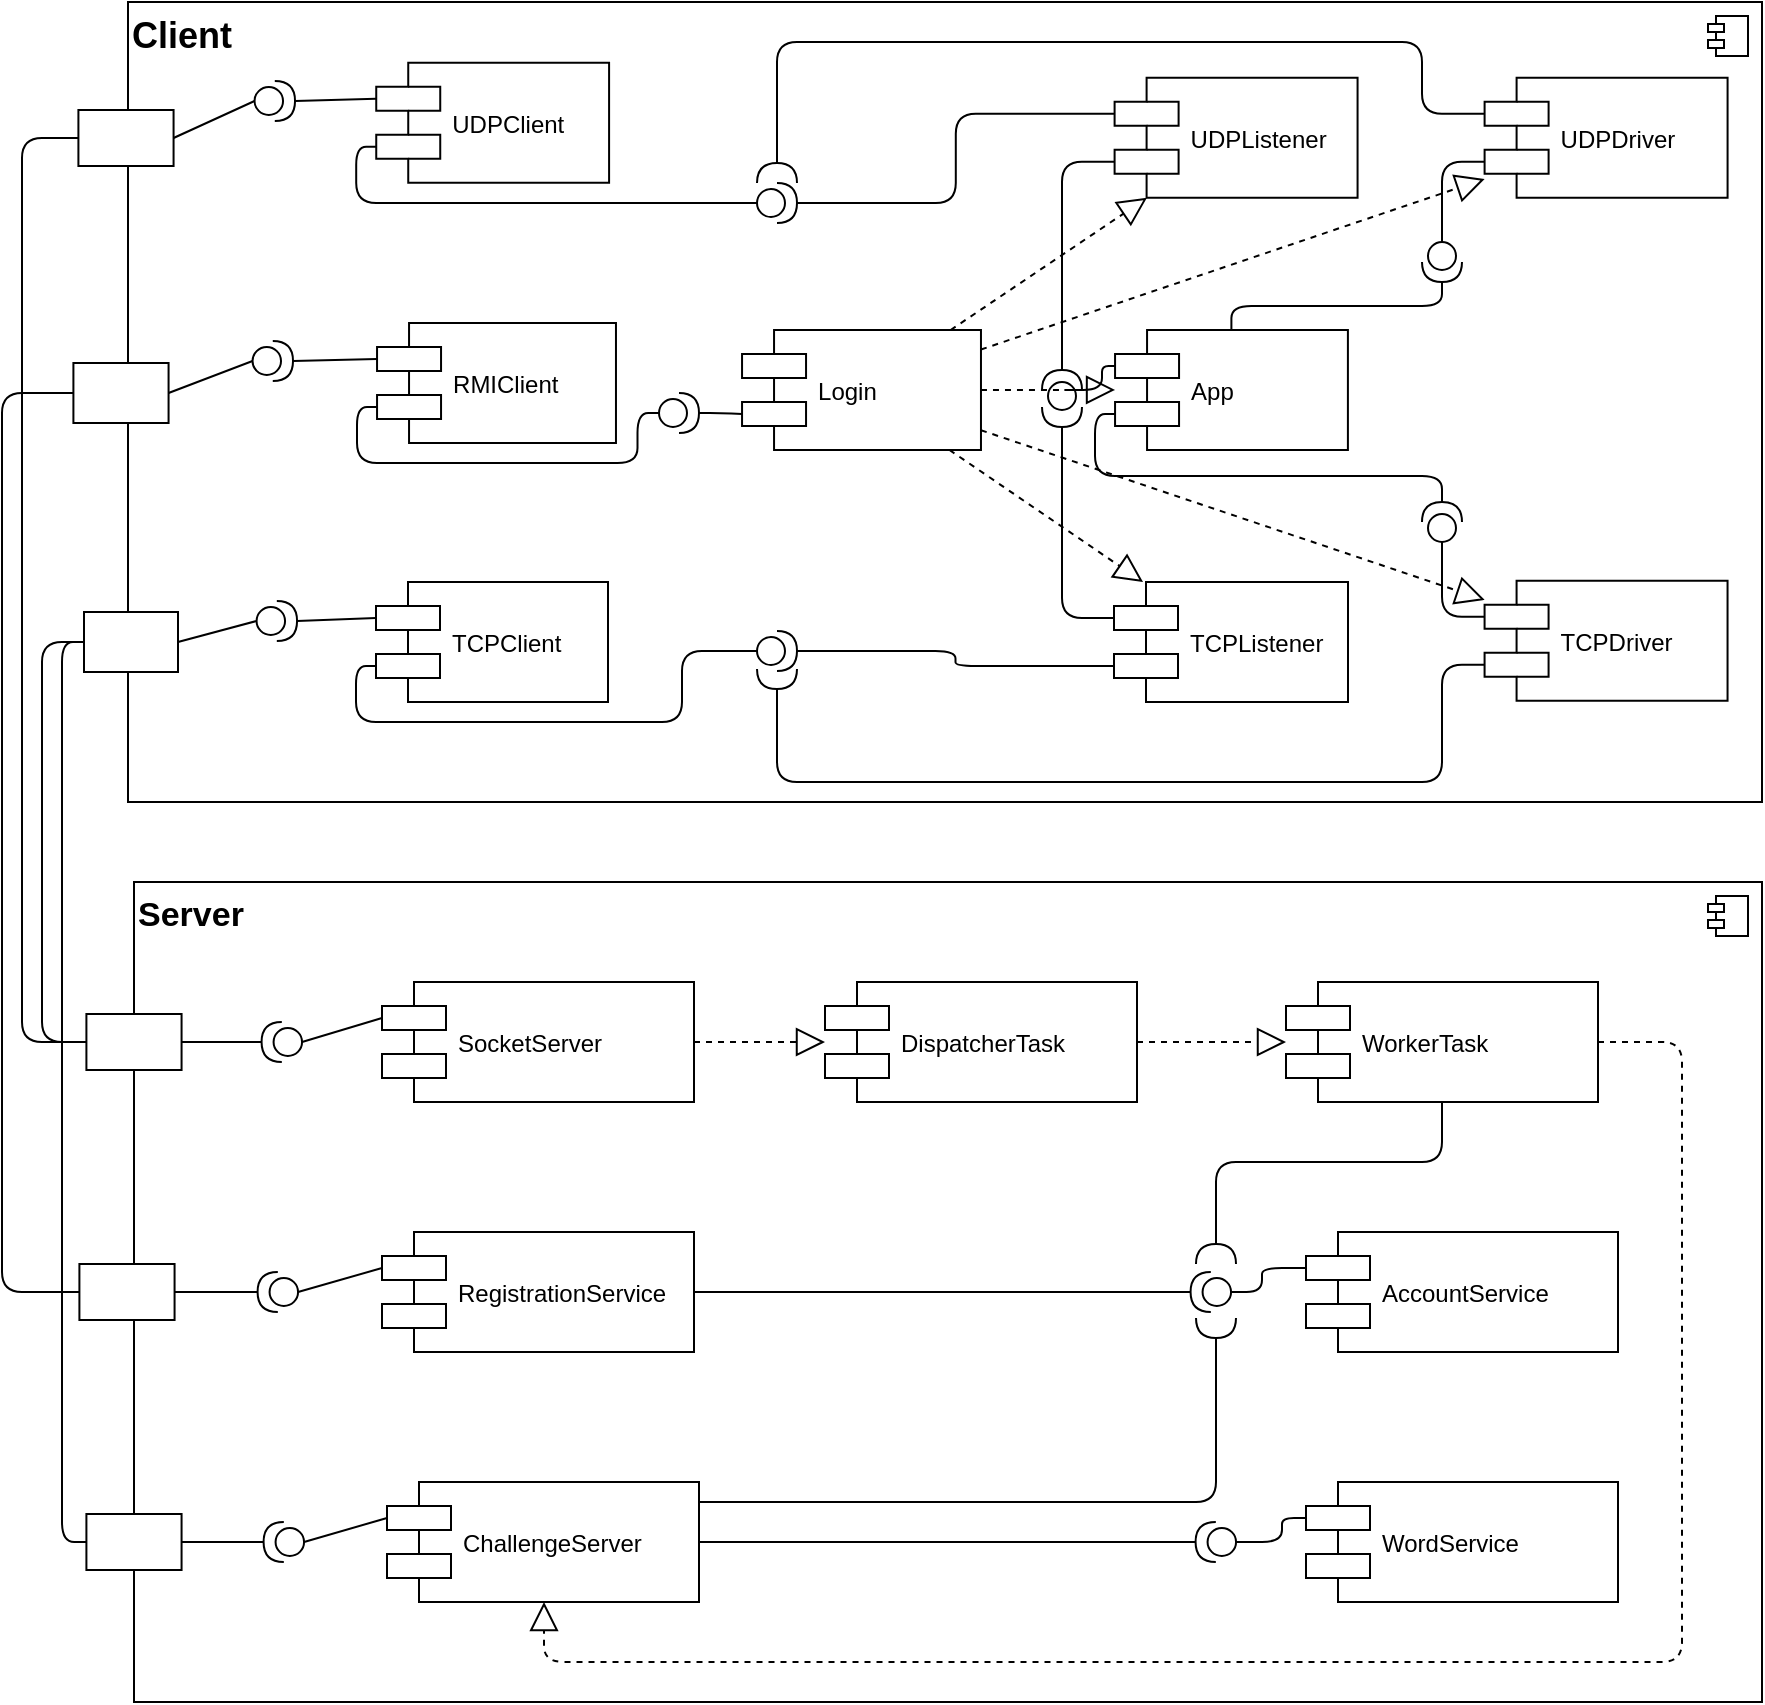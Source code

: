 <mxfile version="11.1.4" type="device"><diagram id="-cKAZ6zbgJpzqWjZ4zTO" name="Page-1"><mxGraphModel dx="2678" dy="595" grid="1" gridSize="10" guides="1" tooltips="1" connect="1" arrows="1" fold="1" page="1" pageScale="1" pageWidth="827" pageHeight="1169" math="0" shadow="0"><root><mxCell id="0"/><mxCell id="1" parent="0"/><mxCell id="WtauOE3l_HjX1qtkP23D-1" value="&lt;b style=&quot;font-size: 18px&quot;&gt;Client&lt;/b&gt;" style="html=1;verticalAlign=top;align=left;" parent="1" vertex="1"><mxGeometry x="-827" width="817" height="400" as="geometry"/></mxCell><mxCell id="WtauOE3l_HjX1qtkP23D-2" value="" style="shape=component;jettyWidth=8;jettyHeight=4;" parent="WtauOE3l_HjX1qtkP23D-1" vertex="1"><mxGeometry x="1" width="20" height="20" relative="1" as="geometry"><mxPoint x="-27" y="7" as="offset"/></mxGeometry></mxCell><mxCell id="WtauOE3l_HjX1qtkP23D-3" value="TCPClient" style="shape=component;align=left;spacingLeft=36;" parent="WtauOE3l_HjX1qtkP23D-1" vertex="1"><mxGeometry x="124" y="290" width="116" height="60" as="geometry"/></mxCell><mxCell id="WtauOE3l_HjX1qtkP23D-4" value="UDPClient" style="shape=component;align=left;spacingLeft=36;" parent="WtauOE3l_HjX1qtkP23D-1" vertex="1"><mxGeometry x="124.119" y="30.435" width="116.425" height="60" as="geometry"/></mxCell><mxCell id="WtauOE3l_HjX1qtkP23D-5" value="TCPListener" style="shape=component;align=left;spacingLeft=36;" parent="WtauOE3l_HjX1qtkP23D-1" vertex="1"><mxGeometry x="493" y="290" width="117" height="60" as="geometry"/></mxCell><mxCell id="WtauOE3l_HjX1qtkP23D-6" value="UDPListener" style="shape=component;align=left;spacingLeft=36;" parent="WtauOE3l_HjX1qtkP23D-1" vertex="1"><mxGeometry x="493.298" y="37.935" width="121.487" height="60" as="geometry"/></mxCell><mxCell id="WtauOE3l_HjX1qtkP23D-7" value="App" style="shape=component;align=left;spacingLeft=36;" parent="WtauOE3l_HjX1qtkP23D-1" vertex="1"><mxGeometry x="493.531" y="163.978" width="116.425" height="60" as="geometry"/></mxCell><mxCell id="WtauOE3l_HjX1qtkP23D-8" value="UDPDriver" style="shape=component;align=left;spacingLeft=36;" parent="WtauOE3l_HjX1qtkP23D-1" vertex="1"><mxGeometry x="678.302" y="37.935" width="121.487" height="60" as="geometry"/></mxCell><mxCell id="WtauOE3l_HjX1qtkP23D-17" value="TCPDriver" style="shape=component;align=left;spacingLeft=36;" parent="WtauOE3l_HjX1qtkP23D-1" vertex="1"><mxGeometry x="678.29" y="289.391" width="121.487" height="60" as="geometry"/></mxCell><mxCell id="C3NnyPI6PQAR28--9Ix--26" value="RMIClient" style="shape=component;align=left;spacingLeft=36;" parent="WtauOE3l_HjX1qtkP23D-1" vertex="1"><mxGeometry x="124.524" y="160.5" width="119.462" height="60" as="geometry"/></mxCell><mxCell id="C3NnyPI6PQAR28--9Ix--27" value="" style="rounded=0;whiteSpace=wrap;html=1;fontSize=13;align=left;" parent="WtauOE3l_HjX1qtkP23D-1" vertex="1"><mxGeometry x="-24.797" y="54" width="47.582" height="28" as="geometry"/></mxCell><mxCell id="C3NnyPI6PQAR28--9Ix--29" value="" style="rounded=0;whiteSpace=wrap;html=1;fontSize=13;align=left;" parent="WtauOE3l_HjX1qtkP23D-1" vertex="1"><mxGeometry x="-27.297" y="180.5" width="47.582" height="30" as="geometry"/></mxCell><mxCell id="C3NnyPI6PQAR28--9Ix--31" value="&lt;span style=&quot;font-family: &amp;#34;helvetica&amp;#34; , &amp;#34;arial&amp;#34; , sans-serif ; font-size: 0px&quot;&gt;%3CmxGraphModel%3E%3Croot%3E%3CmxCell%20id%3D%220%22%2F%3E%3CmxCell%20id%3D%221%22%20parent%3D%220%22%2F%3E%3CmxCell%20id%3D%222%22%20value%3D%22%22%20style%3D%22rounded%3D0%3BwhiteSpace%3Dwrap%3Bhtml%3D1%3BfontSize%3D13%3Balign%3Dleft%3B%22%20vertex%3D%221%22%20parent%3D%221%22%3E%3CmxGeometry%20x%3D%22-851.297%22%20y%3D%22631%22%20width%3D%2247.582%22%20height%3D%2228%22%20as%3D%22geometry%22%2F%3E%3C%2FmxCell%3E%3C%2Froot%3E%3C%2FmxGraphModel%3E&lt;/span&gt;&lt;span style=&quot;font-family: &amp;#34;helvetica&amp;#34; , &amp;#34;arial&amp;#34; , sans-serif ; font-size: 0px&quot;&gt;%3CmxGraphModel%3E%3Croot%3E%3CmxCell%20id%3D%220%22%2F%3E%3CmxCell%20id%3D%221%22%20parent%3D%220%22%2F%3E%3CmxCell%20id%3D%222%22%20value%3D%22%22%20style%3D%22rounded%3D0%3BwhiteSpace%3Dwrap%3Bhtml%3D1%3BfontSize%3D13%3Balign%3Dleft%3B%22%20vertex%3D%221%22%20parent%3D%221%22%3E%3CmxGeometry%20x%3D%22-851.297%22%20y%3D%22631%22%20width%3D%2247.582%22%20height%3D%2228%22%20as%3D%22geometry%22%2F%3E%3C%2FmxCell%3E%3C%2Froot%3E%3C%2FmxGraphModel%3E&lt;/span&gt;" style="shape=providedRequiredInterface;html=1;verticalLabelPosition=bottom;fontSize=13;align=left;" parent="WtauOE3l_HjX1qtkP23D-1" vertex="1"><mxGeometry x="63.274" y="39.5" width="20.248" height="20" as="geometry"/></mxCell><mxCell id="C3NnyPI6PQAR28--9Ix--32" value="" style="shape=providedRequiredInterface;html=1;verticalLabelPosition=bottom;fontSize=13;align=left;" parent="WtauOE3l_HjX1qtkP23D-1" vertex="1"><mxGeometry x="62.262" y="169.5" width="20.248" height="20" as="geometry"/></mxCell><mxCell id="C3NnyPI6PQAR28--9Ix--33" value="" style="shape=providedRequiredInterface;html=1;verticalLabelPosition=bottom;fontSize=13;align=left;" parent="WtauOE3l_HjX1qtkP23D-1" vertex="1"><mxGeometry x="64.287" y="299.5" width="20.248" height="20" as="geometry"/></mxCell><mxCell id="C3NnyPI6PQAR28--9Ix--34" value="" style="endArrow=none;html=1;fontSize=13;entryX=0;entryY=0.5;entryDx=0;entryDy=0;entryPerimeter=0;exitX=1;exitY=0.5;exitDx=0;exitDy=0;" parent="WtauOE3l_HjX1qtkP23D-1" source="C3NnyPI6PQAR28--9Ix--27" target="C3NnyPI6PQAR28--9Ix--31" edge="1"><mxGeometry width="50" height="50" relative="1" as="geometry"><mxPoint x="47.582" y="480" as="sourcePoint"/><mxPoint x="98.202" y="430" as="targetPoint"/></mxGeometry></mxCell><mxCell id="C3NnyPI6PQAR28--9Ix--35" value="" style="endArrow=none;html=1;fontSize=13;entryX=0;entryY=0.5;entryDx=0;entryDy=0;entryPerimeter=0;exitX=1;exitY=0.5;exitDx=0;exitDy=0;" parent="WtauOE3l_HjX1qtkP23D-1" source="C3NnyPI6PQAR28--9Ix--29" target="C3NnyPI6PQAR28--9Ix--32" edge="1"><mxGeometry width="50" height="50" relative="1" as="geometry"><mxPoint x="33.409" y="70.5" as="sourcePoint"/><mxPoint x="73.905" y="71" as="targetPoint"/></mxGeometry></mxCell><mxCell id="C3NnyPI6PQAR28--9Ix--37" value="" style="endArrow=none;html=1;fontSize=13;entryX=0;entryY=0.3;entryDx=0;entryDy=0;exitX=1;exitY=0.5;exitDx=0;exitDy=0;exitPerimeter=0;" parent="WtauOE3l_HjX1qtkP23D-1" source="C3NnyPI6PQAR28--9Ix--31" target="WtauOE3l_HjX1qtkP23D-4" edge="1"><mxGeometry width="50" height="50" relative="1" as="geometry"><mxPoint x="33.409" y="70.5" as="sourcePoint"/><mxPoint x="73.398" y="65.5" as="targetPoint"/></mxGeometry></mxCell><mxCell id="C3NnyPI6PQAR28--9Ix--38" value="" style="endArrow=none;html=1;fontSize=13;entryX=0;entryY=0.3;entryDx=0;entryDy=0;exitX=1;exitY=0.5;exitDx=0;exitDy=0;exitPerimeter=0;" parent="WtauOE3l_HjX1qtkP23D-1" source="C3NnyPI6PQAR28--9Ix--32" target="C3NnyPI6PQAR28--9Ix--26" edge="1"><mxGeometry width="50" height="50" relative="1" as="geometry"><mxPoint x="93.646" y="59.5" as="sourcePoint"/><mxPoint x="134.243" y="58.435" as="targetPoint"/></mxGeometry></mxCell><mxCell id="C3NnyPI6PQAR28--9Ix--39" value="" style="endArrow=none;html=1;fontSize=13;entryX=0;entryY=0.3;entryDx=0;entryDy=0;exitX=1;exitY=0.5;exitDx=0;exitDy=0;exitPerimeter=0;" parent="WtauOE3l_HjX1qtkP23D-1" source="C3NnyPI6PQAR28--9Ix--33" target="WtauOE3l_HjX1qtkP23D-3" edge="1"><mxGeometry width="50" height="50" relative="1" as="geometry"><mxPoint x="103.77" y="69.5" as="sourcePoint"/><mxPoint x="144.367" y="68.435" as="targetPoint"/></mxGeometry></mxCell><mxCell id="C3NnyPI6PQAR28--9Ix--41" value="Login" style="shape=component;align=left;spacingLeft=36;" parent="WtauOE3l_HjX1qtkP23D-1" vertex="1"><mxGeometry x="307.024" y="164" width="119.462" height="60" as="geometry"/></mxCell><mxCell id="C3NnyPI6PQAR28--9Ix--42" value="" style="shape=providedRequiredInterface;html=1;verticalLabelPosition=bottom;fontSize=13;align=left;" parent="WtauOE3l_HjX1qtkP23D-1" vertex="1"><mxGeometry x="265.5" y="195.5" width="20" height="20" as="geometry"/></mxCell><mxCell id="C3NnyPI6PQAR28--9Ix--43" value="" style="endArrow=none;html=1;fontSize=13;entryX=0;entryY=0.7;entryDx=0;entryDy=0;exitX=0;exitY=0.5;exitDx=0;exitDy=0;exitPerimeter=0;edgeStyle=orthogonalEdgeStyle;elbow=vertical;" parent="WtauOE3l_HjX1qtkP23D-1" source="C3NnyPI6PQAR28--9Ix--42" target="C3NnyPI6PQAR28--9Ix--26" edge="1"><mxGeometry width="50" height="50" relative="1" as="geometry"><mxPoint x="93.522" y="59.5" as="sourcePoint"/><mxPoint x="134.119" y="58.435" as="targetPoint"/></mxGeometry></mxCell><mxCell id="C3NnyPI6PQAR28--9Ix--44" value="" style="endArrow=none;html=1;fontSize=13;entryX=0;entryY=0.7;entryDx=0;entryDy=0;exitX=1;exitY=0.5;exitDx=0;exitDy=0;exitPerimeter=0;edgeStyle=orthogonalEdgeStyle;elbow=vertical;" parent="WtauOE3l_HjX1qtkP23D-1" source="C3NnyPI6PQAR28--9Ix--42" target="C3NnyPI6PQAR28--9Ix--41" edge="1"><mxGeometry width="50" height="50" relative="1" as="geometry"><mxPoint x="276" y="244" as="sourcePoint"/><mxPoint x="135" y="213" as="targetPoint"/></mxGeometry></mxCell><mxCell id="C3NnyPI6PQAR28--9Ix--45" value="" style="shape=providedRequiredInterface;html=1;verticalLabelPosition=bottom;fontSize=13;align=left;" parent="WtauOE3l_HjX1qtkP23D-1" vertex="1"><mxGeometry x="314.5" y="90.5" width="20" height="20" as="geometry"/></mxCell><mxCell id="C3NnyPI6PQAR28--9Ix--46" value="" style="endArrow=none;html=1;fontSize=13;entryX=0;entryY=0.7;entryDx=0;entryDy=0;exitX=0;exitY=0.5;exitDx=0;exitDy=0;exitPerimeter=0;edgeStyle=orthogonalEdgeStyle;elbow=vertical;" parent="WtauOE3l_HjX1qtkP23D-1" source="C3NnyPI6PQAR28--9Ix--45" target="WtauOE3l_HjX1qtkP23D-4" edge="1"><mxGeometry width="50" height="50" relative="1" as="geometry"><mxPoint x="276" y="244" as="sourcePoint"/><mxPoint x="135" y="213" as="targetPoint"/></mxGeometry></mxCell><mxCell id="C3NnyPI6PQAR28--9Ix--47" value="" style="endArrow=none;html=1;fontSize=13;exitX=1;exitY=0.5;exitDx=0;exitDy=0;exitPerimeter=0;edgeStyle=orthogonalEdgeStyle;elbow=vertical;entryX=0;entryY=0.3;entryDx=0;entryDy=0;" parent="WtauOE3l_HjX1qtkP23D-1" source="C3NnyPI6PQAR28--9Ix--45" target="WtauOE3l_HjX1qtkP23D-6" edge="1"><mxGeometry width="50" height="50" relative="1" as="geometry"><mxPoint x="325" y="111" as="sourcePoint"/><mxPoint x="134" y="82" as="targetPoint"/></mxGeometry></mxCell><mxCell id="C3NnyPI6PQAR28--9Ix--48" value="" style="shape=requiredInterface;html=1;verticalLabelPosition=bottom;fontSize=13;align=left;direction=north;" parent="WtauOE3l_HjX1qtkP23D-1" vertex="1"><mxGeometry x="314.5" y="80.5" width="20" height="10" as="geometry"/></mxCell><mxCell id="C3NnyPI6PQAR28--9Ix--51" value="" style="endArrow=none;html=1;fontSize=13;exitX=1;exitY=0.5;exitDx=0;exitDy=0;exitPerimeter=0;edgeStyle=orthogonalEdgeStyle;elbow=vertical;entryX=0;entryY=0.3;entryDx=0;entryDy=0;" parent="WtauOE3l_HjX1qtkP23D-1" source="C3NnyPI6PQAR28--9Ix--48" target="WtauOE3l_HjX1qtkP23D-8" edge="1"><mxGeometry width="50" height="50" relative="1" as="geometry"><mxPoint x="345" y="111" as="sourcePoint"/><mxPoint x="418" y="58" as="targetPoint"/><Array as="points"><mxPoint x="325" y="20"/><mxPoint x="647" y="20"/><mxPoint x="647" y="56"/></Array></mxGeometry></mxCell><mxCell id="C3NnyPI6PQAR28--9Ix--56" value="" style="shape=providedRequiredInterface;html=1;verticalLabelPosition=bottom;fontSize=13;align=left;" parent="WtauOE3l_HjX1qtkP23D-1" vertex="1"><mxGeometry x="314.5" y="314.5" width="20" height="20" as="geometry"/></mxCell><mxCell id="C3NnyPI6PQAR28--9Ix--57" value="" style="endArrow=none;html=1;fontSize=13;exitX=0;exitY=0.5;exitDx=0;exitDy=0;exitPerimeter=0;edgeStyle=orthogonalEdgeStyle;elbow=vertical;entryX=0;entryY=0.7;entryDx=0;entryDy=0;" parent="WtauOE3l_HjX1qtkP23D-1" source="C3NnyPI6PQAR28--9Ix--56" target="WtauOE3l_HjX1qtkP23D-3" edge="1"><mxGeometry width="50" height="50" relative="1" as="geometry"><mxPoint x="345" y="111" as="sourcePoint"/><mxPoint x="503" y="66" as="targetPoint"/><Array as="points"><mxPoint x="277" y="325"/><mxPoint x="277" y="360"/><mxPoint x="114" y="360"/><mxPoint x="114" y="332"/></Array></mxGeometry></mxCell><mxCell id="C3NnyPI6PQAR28--9Ix--58" value="" style="endArrow=none;html=1;fontSize=13;exitX=1;exitY=0.5;exitDx=0;exitDy=0;exitPerimeter=0;edgeStyle=orthogonalEdgeStyle;elbow=vertical;entryX=0;entryY=0.7;entryDx=0;entryDy=0;" parent="WtauOE3l_HjX1qtkP23D-1" source="C3NnyPI6PQAR28--9Ix--56" target="WtauOE3l_HjX1qtkP23D-5" edge="1"><mxGeometry width="50" height="50" relative="1" as="geometry"><mxPoint x="345" y="111" as="sourcePoint"/><mxPoint x="503" y="66" as="targetPoint"/></mxGeometry></mxCell><mxCell id="C3NnyPI6PQAR28--9Ix--60" value="" style="shape=requiredInterface;html=1;verticalLabelPosition=bottom;fontSize=13;align=left;direction=south;" parent="WtauOE3l_HjX1qtkP23D-1" vertex="1"><mxGeometry x="314.5" y="333.5" width="20" height="10" as="geometry"/></mxCell><mxCell id="C3NnyPI6PQAR28--9Ix--61" value="" style="endArrow=none;html=1;fontSize=13;exitX=1;exitY=0.5;exitDx=0;exitDy=0;exitPerimeter=0;edgeStyle=orthogonalEdgeStyle;elbow=vertical;entryX=0;entryY=0.7;entryDx=0;entryDy=0;" parent="WtauOE3l_HjX1qtkP23D-1" source="C3NnyPI6PQAR28--9Ix--60" target="WtauOE3l_HjX1qtkP23D-17" edge="1"><mxGeometry width="50" height="50" relative="1" as="geometry"><mxPoint x="335" y="91" as="sourcePoint"/><mxPoint x="688" y="66" as="targetPoint"/><Array as="points"><mxPoint x="325" y="390"/><mxPoint x="657" y="390"/><mxPoint x="657" y="331"/></Array></mxGeometry></mxCell><mxCell id="C3NnyPI6PQAR28--9Ix--63" value="" style="shape=providedRequiredInterface;html=1;verticalLabelPosition=bottom;fontSize=13;align=left;direction=north;" parent="WtauOE3l_HjX1qtkP23D-1" vertex="1"><mxGeometry x="457" y="184" width="20" height="20" as="geometry"/></mxCell><mxCell id="C3NnyPI6PQAR28--9Ix--64" value="" style="shape=requiredInterface;html=1;verticalLabelPosition=bottom;fontSize=13;align=left;direction=south;" parent="WtauOE3l_HjX1qtkP23D-1" vertex="1"><mxGeometry x="457" y="202.5" width="20" height="10" as="geometry"/></mxCell><mxCell id="C3NnyPI6PQAR28--9Ix--65" value="" style="endArrow=none;html=1;fontSize=13;exitX=1;exitY=0.5;exitDx=0;exitDy=0;exitPerimeter=0;edgeStyle=orthogonalEdgeStyle;elbow=vertical;entryX=0;entryY=0.7;entryDx=0;entryDy=0;" parent="WtauOE3l_HjX1qtkP23D-1" source="C3NnyPI6PQAR28--9Ix--63" target="WtauOE3l_HjX1qtkP23D-6" edge="1"><mxGeometry width="50" height="50" relative="1" as="geometry"><mxPoint x="345" y="111" as="sourcePoint"/><mxPoint x="503" y="66" as="targetPoint"/></mxGeometry></mxCell><mxCell id="C3NnyPI6PQAR28--9Ix--66" value="" style="endArrow=none;html=1;fontSize=13;exitX=1;exitY=0.5;exitDx=0;exitDy=0;exitPerimeter=0;edgeStyle=orthogonalEdgeStyle;elbow=vertical;entryX=0;entryY=0.3;entryDx=0;entryDy=0;" parent="WtauOE3l_HjX1qtkP23D-1" source="C3NnyPI6PQAR28--9Ix--64" target="WtauOE3l_HjX1qtkP23D-5" edge="1"><mxGeometry width="50" height="50" relative="1" as="geometry"><mxPoint x="355" y="121" as="sourcePoint"/><mxPoint x="513" y="76" as="targetPoint"/></mxGeometry></mxCell><mxCell id="C3NnyPI6PQAR28--9Ix--69" value="" style="endArrow=none;html=1;fontSize=13;exitX=0.5;exitY=0.56;exitDx=0;exitDy=0;edgeStyle=orthogonalEdgeStyle;elbow=vertical;entryX=0;entryY=0.3;entryDx=0;entryDy=0;exitPerimeter=0;" parent="WtauOE3l_HjX1qtkP23D-1" source="C3NnyPI6PQAR28--9Ix--63" target="WtauOE3l_HjX1qtkP23D-7" edge="1"><mxGeometry width="50" height="50" relative="1" as="geometry"><mxPoint x="365" y="131" as="sourcePoint"/><mxPoint x="523" y="86" as="targetPoint"/></mxGeometry></mxCell><mxCell id="C3NnyPI6PQAR28--9Ix--70" value="" style="shape=providedRequiredInterface;html=1;verticalLabelPosition=bottom;fontSize=13;align=left;direction=south;" parent="WtauOE3l_HjX1qtkP23D-1" vertex="1"><mxGeometry x="647" y="120" width="20" height="20" as="geometry"/></mxCell><mxCell id="C3NnyPI6PQAR28--9Ix--71" value="" style="shape=providedRequiredInterface;html=1;verticalLabelPosition=bottom;fontSize=13;align=left;direction=north;" parent="WtauOE3l_HjX1qtkP23D-1" vertex="1"><mxGeometry x="647" y="250" width="20" height="20" as="geometry"/></mxCell><mxCell id="C3NnyPI6PQAR28--9Ix--72" value="" style="endArrow=none;html=1;fontSize=13;exitX=1;exitY=0.5;exitDx=0;exitDy=0;exitPerimeter=0;edgeStyle=orthogonalEdgeStyle;elbow=vertical;entryX=0;entryY=0.7;entryDx=0;entryDy=0;" parent="WtauOE3l_HjX1qtkP23D-1" source="C3NnyPI6PQAR28--9Ix--71" target="WtauOE3l_HjX1qtkP23D-7" edge="1"><mxGeometry width="50" height="50" relative="1" as="geometry"><mxPoint x="477" y="194" as="sourcePoint"/><mxPoint x="503" y="90" as="targetPoint"/></mxGeometry></mxCell><mxCell id="C3NnyPI6PQAR28--9Ix--73" value="" style="endArrow=none;html=1;fontSize=13;exitX=1;exitY=0.5;exitDx=0;exitDy=0;exitPerimeter=0;edgeStyle=orthogonalEdgeStyle;elbow=vertical;" parent="WtauOE3l_HjX1qtkP23D-1" source="C3NnyPI6PQAR28--9Ix--70" target="WtauOE3l_HjX1qtkP23D-7" edge="1"><mxGeometry width="50" height="50" relative="1" as="geometry"><mxPoint x="667" y="260" as="sourcePoint"/><mxPoint x="504" y="216" as="targetPoint"/></mxGeometry></mxCell><mxCell id="C3NnyPI6PQAR28--9Ix--74" value="" style="endArrow=none;html=1;fontSize=13;exitX=0;exitY=0.3;exitDx=0;exitDy=0;edgeStyle=orthogonalEdgeStyle;elbow=vertical;entryX=0;entryY=0.5;entryDx=0;entryDy=0;entryPerimeter=0;" parent="WtauOE3l_HjX1qtkP23D-1" source="WtauOE3l_HjX1qtkP23D-17" target="C3NnyPI6PQAR28--9Ix--71" edge="1"><mxGeometry width="50" height="50" relative="1" as="geometry"><mxPoint x="677" y="270" as="sourcePoint"/><mxPoint x="514" y="226" as="targetPoint"/></mxGeometry></mxCell><mxCell id="C3NnyPI6PQAR28--9Ix--75" value="" style="endArrow=none;html=1;fontSize=13;exitX=0;exitY=0.5;exitDx=0;exitDy=0;exitPerimeter=0;edgeStyle=orthogonalEdgeStyle;elbow=vertical;entryX=0;entryY=0.7;entryDx=0;entryDy=0;" parent="WtauOE3l_HjX1qtkP23D-1" source="C3NnyPI6PQAR28--9Ix--70" target="WtauOE3l_HjX1qtkP23D-8" edge="1"><mxGeometry width="50" height="50" relative="1" as="geometry"><mxPoint x="687" y="280" as="sourcePoint"/><mxPoint x="524" y="236" as="targetPoint"/></mxGeometry></mxCell><mxCell id="C3NnyPI6PQAR28--9Ix--76" value="" style="endArrow=block;dashed=1;endFill=0;endSize=12;html=1;fontSize=13;" parent="WtauOE3l_HjX1qtkP23D-1" source="C3NnyPI6PQAR28--9Ix--41" target="WtauOE3l_HjX1qtkP23D-6" edge="1"><mxGeometry width="160" relative="1" as="geometry"><mxPoint x="127" y="450" as="sourcePoint"/><mxPoint x="287" y="450" as="targetPoint"/></mxGeometry></mxCell><mxCell id="C3NnyPI6PQAR28--9Ix--77" value="" style="endArrow=block;dashed=1;endFill=0;endSize=12;html=1;fontSize=13;" parent="WtauOE3l_HjX1qtkP23D-1" source="C3NnyPI6PQAR28--9Ix--41" target="WtauOE3l_HjX1qtkP23D-7" edge="1"><mxGeometry width="160" relative="1" as="geometry"><mxPoint x="253.986" y="180.702" as="sourcePoint"/><mxPoint x="503.298" y="98.068" as="targetPoint"/></mxGeometry></mxCell><mxCell id="C3NnyPI6PQAR28--9Ix--78" value="" style="endArrow=block;dashed=1;endFill=0;endSize=12;html=1;fontSize=13;" parent="WtauOE3l_HjX1qtkP23D-1" source="C3NnyPI6PQAR28--9Ix--41" target="WtauOE3l_HjX1qtkP23D-5" edge="1"><mxGeometry width="160" relative="1" as="geometry"><mxPoint x="263.986" y="190.702" as="sourcePoint"/><mxPoint x="513.298" y="108.068" as="targetPoint"/></mxGeometry></mxCell><mxCell id="C3NnyPI6PQAR28--9Ix--79" value="" style="endArrow=block;dashed=1;endFill=0;endSize=12;html=1;fontSize=13;" parent="WtauOE3l_HjX1qtkP23D-1" source="C3NnyPI6PQAR28--9Ix--41" target="WtauOE3l_HjX1qtkP23D-8" edge="1"><mxGeometry width="160" relative="1" as="geometry"><mxPoint x="273.986" y="200.702" as="sourcePoint"/><mxPoint x="523.298" y="118.068" as="targetPoint"/></mxGeometry></mxCell><mxCell id="C3NnyPI6PQAR28--9Ix--80" value="" style="endArrow=block;dashed=1;endFill=0;endSize=12;html=1;fontSize=13;" parent="WtauOE3l_HjX1qtkP23D-1" source="C3NnyPI6PQAR28--9Ix--41" target="WtauOE3l_HjX1qtkP23D-17" edge="1"><mxGeometry width="160" relative="1" as="geometry"><mxPoint x="283.986" y="210.702" as="sourcePoint"/><mxPoint x="533.298" y="128.068" as="targetPoint"/></mxGeometry></mxCell><mxCell id="C3NnyPI6PQAR28--9Ix--30" value="" style="rounded=0;whiteSpace=wrap;html=1;fontSize=13;align=left;" parent="1" vertex="1"><mxGeometry x="-849" y="305" width="47" height="30" as="geometry"/></mxCell><mxCell id="C3NnyPI6PQAR28--9Ix--36" value="" style="endArrow=none;html=1;fontSize=13;entryX=0;entryY=0.5;entryDx=0;entryDy=0;entryPerimeter=0;exitX=1;exitY=0.5;exitDx=0;exitDy=0;" parent="1" source="C3NnyPI6PQAR28--9Ix--30" target="C3NnyPI6PQAR28--9Ix--33" edge="1"><mxGeometry width="50" height="50" relative="1" as="geometry"><mxPoint x="-783" y="140.5" as="sourcePoint"/><mxPoint x="-764.5" y="308.5" as="targetPoint"/></mxGeometry></mxCell><mxCell id="C3NnyPI6PQAR28--9Ix--81" value="&lt;b&gt;&lt;font style=&quot;font-size: 17px&quot;&gt;Server&lt;/font&gt;&lt;/b&gt;" style="html=1;fontSize=13;align=left;verticalAlign=top;" parent="1" vertex="1"><mxGeometry x="-824" y="440" width="814" height="410" as="geometry"/></mxCell><mxCell id="C3NnyPI6PQAR28--9Ix--82" value="" style="shape=component;jettyWidth=8;jettyHeight=4;" parent="C3NnyPI6PQAR28--9Ix--81" vertex="1"><mxGeometry x="1" width="20" height="20" relative="1" as="geometry"><mxPoint x="-27" y="7" as="offset"/></mxGeometry></mxCell><mxCell id="C3NnyPI6PQAR28--9Ix--83" value="SocketServer" style="shape=component;align=left;spacingLeft=36;" parent="C3NnyPI6PQAR28--9Ix--81" vertex="1"><mxGeometry x="124" y="50" width="156" height="60" as="geometry"/></mxCell><mxCell id="AejQMRWYFUqkmbFXsym9-1" value="" style="rounded=0;whiteSpace=wrap;html=1;fontSize=13;align=left;" parent="C3NnyPI6PQAR28--9Ix--81" vertex="1"><mxGeometry x="-23.797" y="66" width="47.582" height="28" as="geometry"/></mxCell><mxCell id="AejQMRWYFUqkmbFXsym9-2" value="" style="rounded=0;whiteSpace=wrap;html=1;fontSize=13;align=left;" parent="C3NnyPI6PQAR28--9Ix--81" vertex="1"><mxGeometry x="-27.297" y="191" width="47.582" height="28" as="geometry"/></mxCell><mxCell id="AejQMRWYFUqkmbFXsym9-3" value="RegistrationService" style="shape=component;align=left;spacingLeft=36;" parent="C3NnyPI6PQAR28--9Ix--81" vertex="1"><mxGeometry x="124" y="175" width="156" height="60" as="geometry"/></mxCell><mxCell id="AejQMRWYFUqkmbFXsym9-4" value="ChallengeServer" style="shape=component;align=left;spacingLeft=36;" parent="C3NnyPI6PQAR28--9Ix--81" vertex="1"><mxGeometry x="126.5" y="300" width="156" height="60" as="geometry"/></mxCell><mxCell id="AejQMRWYFUqkmbFXsym9-7" value="" style="shape=providedRequiredInterface;html=1;verticalLabelPosition=bottom;fontSize=13;align=left;direction=west;" parent="C3NnyPI6PQAR28--9Ix--81" vertex="1"><mxGeometry x="63.787" y="70" width="20.248" height="20" as="geometry"/></mxCell><mxCell id="AejQMRWYFUqkmbFXsym9-8" value="" style="shape=providedRequiredInterface;html=1;verticalLabelPosition=bottom;fontSize=13;align=left;direction=west;" parent="C3NnyPI6PQAR28--9Ix--81" vertex="1"><mxGeometry x="61.787" y="195" width="20.248" height="20" as="geometry"/></mxCell><mxCell id="AejQMRWYFUqkmbFXsym9-9" value="" style="shape=providedRequiredInterface;html=1;verticalLabelPosition=bottom;fontSize=13;align=left;direction=west;" parent="C3NnyPI6PQAR28--9Ix--81" vertex="1"><mxGeometry x="64.787" y="320" width="20.248" height="20" as="geometry"/></mxCell><mxCell id="AejQMRWYFUqkmbFXsym9-10" value="" style="endArrow=none;html=1;fontSize=13;entryX=0;entryY=0.3;entryDx=0;entryDy=0;exitX=0;exitY=0.5;exitDx=0;exitDy=0;exitPerimeter=0;" parent="C3NnyPI6PQAR28--9Ix--81" source="AejQMRWYFUqkmbFXsym9-7" target="C3NnyPI6PQAR28--9Ix--83" edge="1"><mxGeometry width="50" height="50" relative="1" as="geometry"><mxPoint x="91.535" y="-120.5" as="sourcePoint"/><mxPoint x="131" y="-122" as="targetPoint"/></mxGeometry></mxCell><mxCell id="AejQMRWYFUqkmbFXsym9-11" value="" style="endArrow=none;html=1;fontSize=13;exitX=1;exitY=0.5;exitDx=0;exitDy=0;exitPerimeter=0;" parent="C3NnyPI6PQAR28--9Ix--81" source="AejQMRWYFUqkmbFXsym9-7" target="AejQMRWYFUqkmbFXsym9-1" edge="1"><mxGeometry width="50" height="50" relative="1" as="geometry"><mxPoint x="94.035" y="90" as="sourcePoint"/><mxPoint x="64" y="78" as="targetPoint"/></mxGeometry></mxCell><mxCell id="AejQMRWYFUqkmbFXsym9-12" value="" style="endArrow=none;html=1;fontSize=13;exitX=1;exitY=0.5;exitDx=0;exitDy=0;exitPerimeter=0;" parent="C3NnyPI6PQAR28--9Ix--81" source="AejQMRWYFUqkmbFXsym9-8" target="AejQMRWYFUqkmbFXsym9-2" edge="1"><mxGeometry width="50" height="50" relative="1" as="geometry"><mxPoint x="73.787" y="90" as="sourcePoint"/><mxPoint x="33.785" y="90" as="targetPoint"/></mxGeometry></mxCell><mxCell id="AejQMRWYFUqkmbFXsym9-13" value="" style="endArrow=none;html=1;fontSize=13;exitX=0;exitY=0.3;exitDx=0;exitDy=0;entryX=0;entryY=0.5;entryDx=0;entryDy=0;entryPerimeter=0;" parent="C3NnyPI6PQAR28--9Ix--81" source="AejQMRWYFUqkmbFXsym9-3" target="AejQMRWYFUqkmbFXsym9-8" edge="1"><mxGeometry width="50" height="50" relative="1" as="geometry"><mxPoint x="83.787" y="100" as="sourcePoint"/><mxPoint x="43.785" y="100" as="targetPoint"/></mxGeometry></mxCell><mxCell id="AejQMRWYFUqkmbFXsym9-15" value="" style="endArrow=none;html=1;fontSize=13;exitX=0;exitY=0.3;exitDx=0;exitDy=0;entryX=0;entryY=0.5;entryDx=0;entryDy=0;entryPerimeter=0;" parent="C3NnyPI6PQAR28--9Ix--81" source="AejQMRWYFUqkmbFXsym9-4" target="AejQMRWYFUqkmbFXsym9-9" edge="1"><mxGeometry width="50" height="50" relative="1" as="geometry"><mxPoint x="103.787" y="120" as="sourcePoint"/><mxPoint x="63.785" y="120" as="targetPoint"/></mxGeometry></mxCell><mxCell id="AejQMRWYFUqkmbFXsym9-25" value="DispatcherTask" style="shape=component;align=left;spacingLeft=36;" parent="C3NnyPI6PQAR28--9Ix--81" vertex="1"><mxGeometry x="345.5" y="50" width="156" height="60" as="geometry"/></mxCell><mxCell id="AejQMRWYFUqkmbFXsym9-26" value="" style="endArrow=block;dashed=1;endFill=0;endSize=12;html=1;fontSize=13;" parent="C3NnyPI6PQAR28--9Ix--81" source="C3NnyPI6PQAR28--9Ix--83" target="AejQMRWYFUqkmbFXsym9-25" edge="1"><mxGeometry width="160" relative="1" as="geometry"><mxPoint x="418.324" y="-266" as="sourcePoint"/><mxPoint x="516.472" y="-332.065" as="targetPoint"/></mxGeometry></mxCell><mxCell id="AejQMRWYFUqkmbFXsym9-27" value="WorkerTask" style="shape=component;align=left;spacingLeft=36;" parent="C3NnyPI6PQAR28--9Ix--81" vertex="1"><mxGeometry x="576" y="50" width="156" height="60" as="geometry"/></mxCell><mxCell id="AejQMRWYFUqkmbFXsym9-29" value="" style="endArrow=block;dashed=1;endFill=0;endSize=12;html=1;fontSize=13;" parent="C3NnyPI6PQAR28--9Ix--81" source="AejQMRWYFUqkmbFXsym9-25" target="AejQMRWYFUqkmbFXsym9-27" edge="1"><mxGeometry width="160" relative="1" as="geometry"><mxPoint x="290" y="90" as="sourcePoint"/><mxPoint x="355.5" y="90" as="targetPoint"/></mxGeometry></mxCell><mxCell id="AejQMRWYFUqkmbFXsym9-30" value="" style="endArrow=block;dashed=1;endFill=0;endSize=12;html=1;fontSize=13;edgeStyle=orthogonalEdgeStyle;" parent="C3NnyPI6PQAR28--9Ix--81" source="AejQMRWYFUqkmbFXsym9-27" target="AejQMRWYFUqkmbFXsym9-4" edge="1"><mxGeometry width="160" relative="1" as="geometry"><mxPoint x="300" y="100" as="sourcePoint"/><mxPoint x="365.5" y="100" as="targetPoint"/><Array as="points"><mxPoint x="774" y="80"/><mxPoint x="774" y="390"/><mxPoint x="205" y="390"/></Array></mxGeometry></mxCell><mxCell id="AejQMRWYFUqkmbFXsym9-31" value="AccountService" style="shape=component;align=left;spacingLeft=36;" parent="C3NnyPI6PQAR28--9Ix--81" vertex="1"><mxGeometry x="586" y="175" width="156" height="60" as="geometry"/></mxCell><mxCell id="AejQMRWYFUqkmbFXsym9-32" value="WordService" style="shape=component;align=left;spacingLeft=36;" parent="C3NnyPI6PQAR28--9Ix--81" vertex="1"><mxGeometry x="586" y="300" width="156" height="60" as="geometry"/></mxCell><mxCell id="AejQMRWYFUqkmbFXsym9-33" value="" style="shape=providedRequiredInterface;html=1;verticalLabelPosition=bottom;fontSize=13;align=left;direction=west;" parent="C3NnyPI6PQAR28--9Ix--81" vertex="1"><mxGeometry x="528.287" y="195" width="20.248" height="20" as="geometry"/></mxCell><mxCell id="AejQMRWYFUqkmbFXsym9-36" value="" style="endArrow=none;html=1;fontSize=13;exitX=1;exitY=0.5;exitDx=0;exitDy=0;exitPerimeter=0;edgeStyle=orthogonalEdgeStyle;elbow=vertical;" parent="C3NnyPI6PQAR28--9Ix--81" source="AejQMRWYFUqkmbFXsym9-33" target="AejQMRWYFUqkmbFXsym9-3" edge="1"><mxGeometry width="50" height="50" relative="1" as="geometry"><mxPoint x="332" y="-86" as="sourcePoint"/><mxPoint x="685" y="-99" as="targetPoint"/><Array as="points"><mxPoint x="484" y="205"/><mxPoint x="484" y="205"/></Array></mxGeometry></mxCell><mxCell id="AejQMRWYFUqkmbFXsym9-37" value="" style="endArrow=none;html=1;fontSize=13;exitX=0;exitY=0.5;exitDx=0;exitDy=0;exitPerimeter=0;edgeStyle=orthogonalEdgeStyle;elbow=vertical;entryX=0;entryY=0.3;entryDx=0;entryDy=0;" parent="C3NnyPI6PQAR28--9Ix--81" source="AejQMRWYFUqkmbFXsym9-33" target="AejQMRWYFUqkmbFXsym9-31" edge="1"><mxGeometry width="50" height="50" relative="1" as="geometry"><mxPoint x="548" y="205" as="sourcePoint"/><mxPoint x="664" y="120" as="targetPoint"/><Array as="points"><mxPoint x="564" y="205"/><mxPoint x="564" y="193"/></Array></mxGeometry></mxCell><mxCell id="AejQMRWYFUqkmbFXsym9-39" value="" style="shape=providedRequiredInterface;html=1;verticalLabelPosition=bottom;fontSize=13;align=left;direction=west;" parent="C3NnyPI6PQAR28--9Ix--81" vertex="1"><mxGeometry x="530.787" y="320" width="20.248" height="20" as="geometry"/></mxCell><mxCell id="AejQMRWYFUqkmbFXsym9-40" value="" style="endArrow=none;html=1;fontSize=13;exitX=0;exitY=0.5;exitDx=0;exitDy=0;exitPerimeter=0;edgeStyle=orthogonalEdgeStyle;elbow=vertical;entryX=0;entryY=0.3;entryDx=0;entryDy=0;" parent="C3NnyPI6PQAR28--9Ix--81" source="AejQMRWYFUqkmbFXsym9-39" target="AejQMRWYFUqkmbFXsym9-32" edge="1"><mxGeometry width="50" height="50" relative="1" as="geometry"><mxPoint x="559" y="215" as="sourcePoint"/><mxPoint x="596" y="203" as="targetPoint"/><Array as="points"><mxPoint x="574" y="330"/><mxPoint x="574" y="318"/></Array></mxGeometry></mxCell><mxCell id="AejQMRWYFUqkmbFXsym9-41" value="" style="shape=requiredInterface;html=1;verticalLabelPosition=bottom;fontSize=13;align=left;direction=south;" parent="C3NnyPI6PQAR28--9Ix--81" vertex="1"><mxGeometry x="531" y="218" width="20" height="10" as="geometry"/></mxCell><mxCell id="AejQMRWYFUqkmbFXsym9-42" value="" style="endArrow=none;html=1;fontSize=13;exitX=1;exitY=0.5;exitDx=0;exitDy=0;exitPerimeter=0;edgeStyle=orthogonalEdgeStyle;elbow=vertical;" parent="C3NnyPI6PQAR28--9Ix--81" source="AejQMRWYFUqkmbFXsym9-39" target="AejQMRWYFUqkmbFXsym9-4" edge="1"><mxGeometry width="50" height="50" relative="1" as="geometry"><mxPoint x="538" y="215" as="sourcePoint"/><mxPoint x="664" y="120" as="targetPoint"/><Array as="points"><mxPoint x="524" y="330"/><mxPoint x="524" y="330"/></Array></mxGeometry></mxCell><mxCell id="AejQMRWYFUqkmbFXsym9-44" value="" style="endArrow=none;html=1;fontSize=13;exitX=1;exitY=0.5;exitDx=0;exitDy=0;exitPerimeter=0;edgeStyle=orthogonalEdgeStyle;elbow=vertical;" parent="C3NnyPI6PQAR28--9Ix--81" source="AejQMRWYFUqkmbFXsym9-41" target="AejQMRWYFUqkmbFXsym9-4" edge="1"><mxGeometry width="50" height="50" relative="1" as="geometry"><mxPoint x="541" y="340" as="sourcePoint"/><mxPoint x="292.5" y="340" as="targetPoint"/><Array as="points"><mxPoint x="541" y="310"/></Array></mxGeometry></mxCell><mxCell id="AejQMRWYFUqkmbFXsym9-47" value="" style="shape=requiredInterface;html=1;verticalLabelPosition=bottom;fontSize=13;align=left;direction=north;" parent="C3NnyPI6PQAR28--9Ix--81" vertex="1"><mxGeometry x="531" y="181" width="20" height="10" as="geometry"/></mxCell><mxCell id="AejQMRWYFUqkmbFXsym9-48" value="" style="endArrow=none;html=1;fontSize=13;edgeStyle=orthogonalEdgeStyle;elbow=vertical;entryX=1;entryY=0.5;entryDx=0;entryDy=0;entryPerimeter=0;" parent="C3NnyPI6PQAR28--9Ix--81" source="AejQMRWYFUqkmbFXsym9-27" target="AejQMRWYFUqkmbFXsym9-47" edge="1"><mxGeometry width="50" height="50" relative="1" as="geometry"><mxPoint x="538" y="215" as="sourcePoint"/><mxPoint x="290" y="215" as="targetPoint"/><Array as="points"><mxPoint x="654" y="140"/><mxPoint x="541" y="140"/></Array></mxGeometry></mxCell><mxCell id="AejQMRWYFUqkmbFXsym9-5" value="" style="rounded=0;whiteSpace=wrap;html=1;fontSize=13;align=left;" parent="1" vertex="1"><mxGeometry x="-847.797" y="756" width="47.582" height="28" as="geometry"/></mxCell><mxCell id="AejQMRWYFUqkmbFXsym9-14" value="" style="endArrow=none;html=1;fontSize=13;exitX=1;exitY=0.5;exitDx=0;exitDy=0;exitPerimeter=0;" parent="1" source="AejQMRWYFUqkmbFXsym9-9" target="AejQMRWYFUqkmbFXsym9-5" edge="1"><mxGeometry width="50" height="50" relative="1" as="geometry"><mxPoint x="-730.213" y="550" as="sourcePoint"/><mxPoint x="-770.215" y="550" as="targetPoint"/></mxGeometry></mxCell><mxCell id="AejQMRWYFUqkmbFXsym9-19" value="" style="endArrow=none;html=1;fontSize=13;edgeStyle=orthogonalEdgeStyle;" parent="1" source="C3NnyPI6PQAR28--9Ix--29" target="AejQMRWYFUqkmbFXsym9-2" edge="1"><mxGeometry width="50" height="50" relative="1" as="geometry"><mxPoint x="-840" y="320" as="sourcePoint"/><mxPoint x="-837.797" y="530" as="targetPoint"/><Array as="points"><mxPoint x="-890" y="196"/><mxPoint x="-890" y="645"/></Array></mxGeometry></mxCell><mxCell id="AejQMRWYFUqkmbFXsym9-22" value="" style="endArrow=none;html=1;fontSize=13;edgeStyle=orthogonalEdgeStyle;" parent="1" source="C3NnyPI6PQAR28--9Ix--27" target="AejQMRWYFUqkmbFXsym9-1" edge="1"><mxGeometry width="50" height="50" relative="1" as="geometry"><mxPoint x="-844.297" y="206" as="sourcePoint"/><mxPoint x="-841.297" y="655" as="targetPoint"/><Array as="points"><mxPoint x="-880" y="68"/><mxPoint x="-880" y="520"/></Array></mxGeometry></mxCell><mxCell id="AejQMRWYFUqkmbFXsym9-23" value="" style="endArrow=none;html=1;fontSize=13;edgeStyle=orthogonalEdgeStyle;" parent="1" source="C3NnyPI6PQAR28--9Ix--30" target="AejQMRWYFUqkmbFXsym9-1" edge="1"><mxGeometry width="50" height="50" relative="1" as="geometry"><mxPoint x="-841.797" y="78" as="sourcePoint"/><mxPoint x="-837.797" y="530" as="targetPoint"/><Array as="points"><mxPoint x="-870" y="320"/><mxPoint x="-870" y="520"/></Array></mxGeometry></mxCell><mxCell id="AejQMRWYFUqkmbFXsym9-24" value="" style="endArrow=none;html=1;fontSize=13;edgeStyle=orthogonalEdgeStyle;" parent="1" source="C3NnyPI6PQAR28--9Ix--30" target="AejQMRWYFUqkmbFXsym9-5" edge="1"><mxGeometry width="50" height="50" relative="1" as="geometry"><mxPoint x="-839" y="330" as="sourcePoint"/><mxPoint x="-837.797" y="530" as="targetPoint"/><Array as="points"><mxPoint x="-860" y="320"/><mxPoint x="-860" y="770"/></Array></mxGeometry></mxCell></root></mxGraphModel></diagram></mxfile>